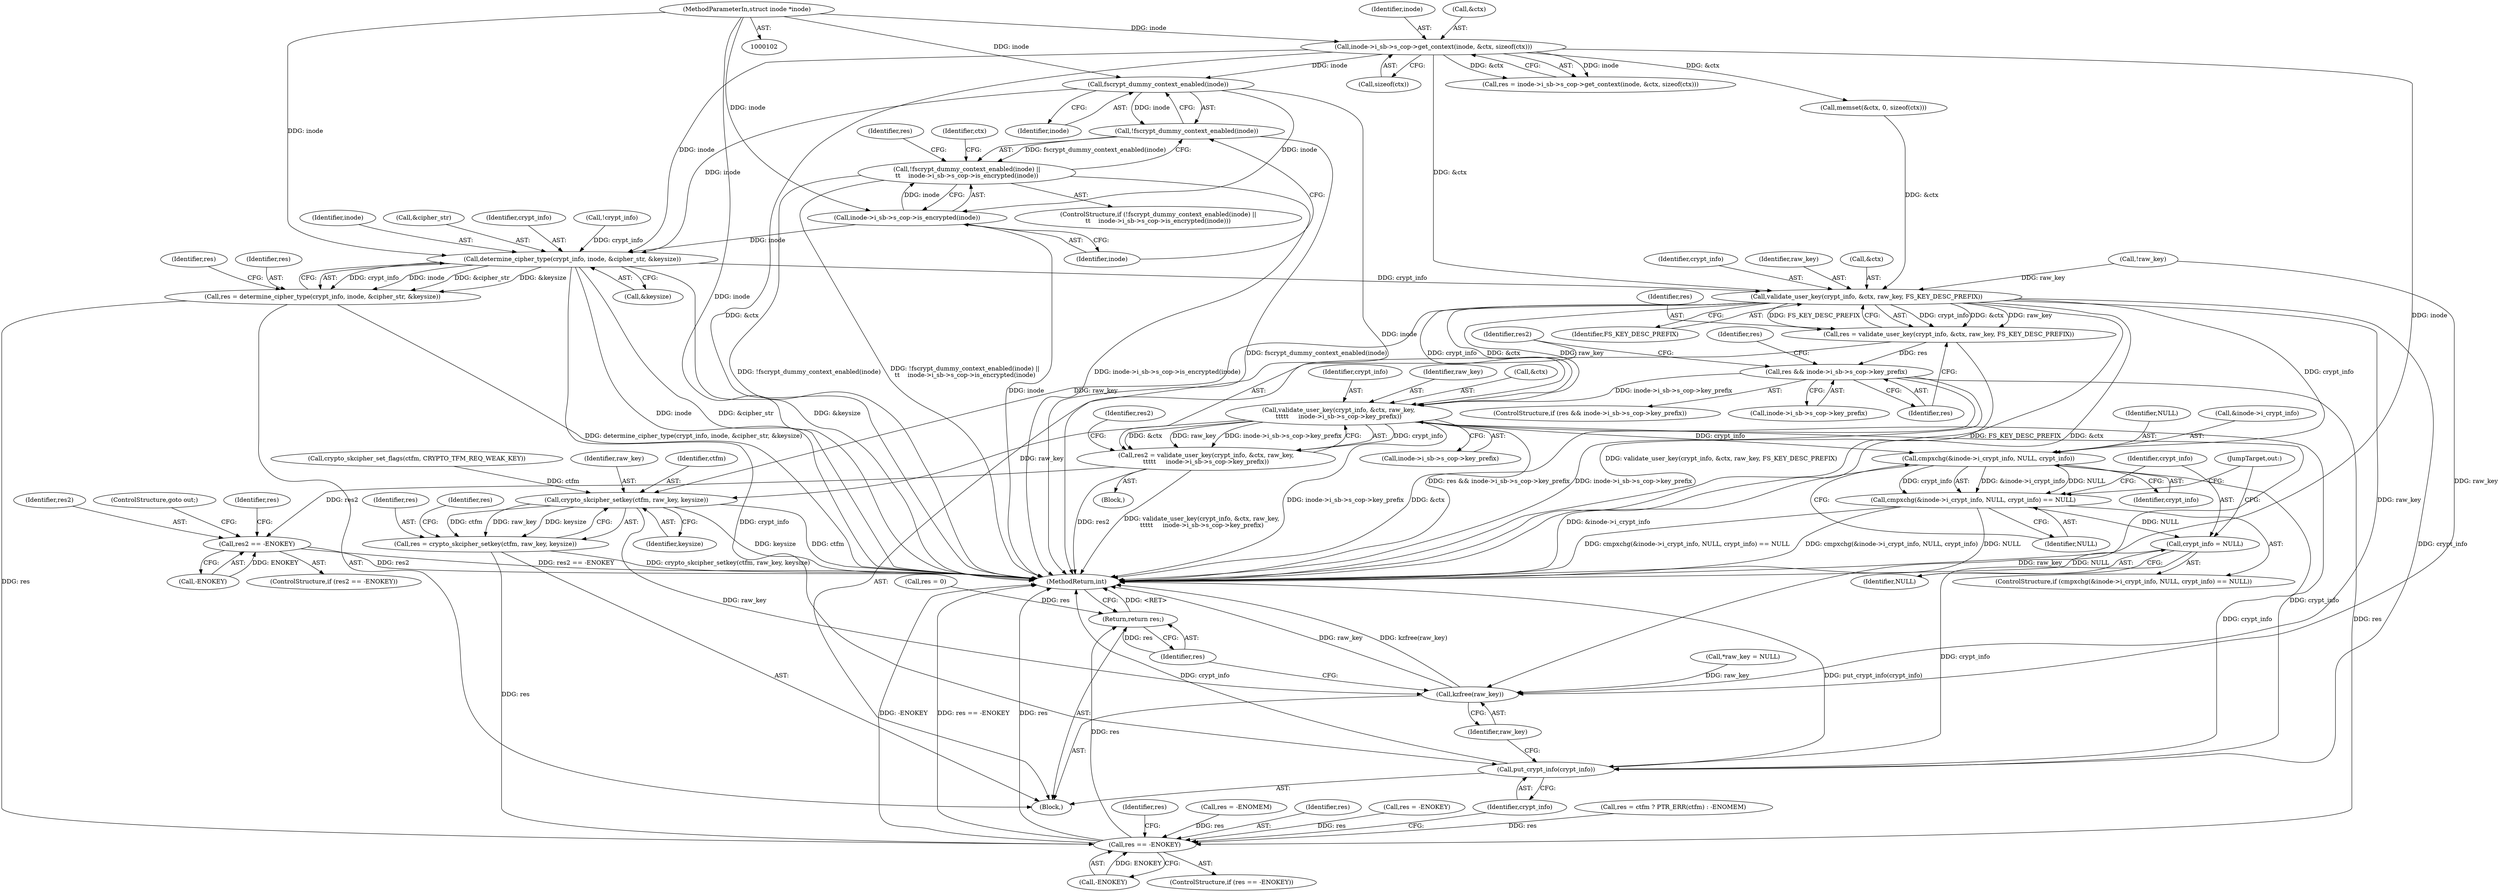 digraph "0_linux_1b53cf9815bb4744958d41f3795d5d5a1d365e2d_1@API" {
"1000163" [label="(Call,fscrypt_dummy_context_enabled(inode))"];
"1000149" [label="(Call,inode->i_sb->s_cop->get_context(inode, &ctx, sizeof(ctx)))"];
"1000103" [label="(MethodParameterIn,struct inode *inode)"];
"1000162" [label="(Call,!fscrypt_dummy_context_enabled(inode))"];
"1000161" [label="(Call,!fscrypt_dummy_context_enabled(inode) ||\n\t\t    inode->i_sb->s_cop->is_encrypted(inode))"];
"1000165" [label="(Call,inode->i_sb->s_cop->is_encrypted(inode))"];
"1000274" [label="(Call,determine_cipher_type(crypt_info, inode, &cipher_str, &keysize))"];
"1000272" [label="(Call,res = determine_cipher_type(crypt_info, inode, &cipher_str, &keysize))"];
"1000406" [label="(Call,res == -ENOKEY)"];
"1000417" [label="(Return,return res;)"];
"1000299" [label="(Call,validate_user_key(crypt_info, &ctx, raw_key, FS_KEY_DESC_PREFIX))"];
"1000297" [label="(Call,res = validate_user_key(crypt_info, &ctx, raw_key, FS_KEY_DESC_PREFIX))"];
"1000306" [label="(Call,res && inode->i_sb->s_cop->key_prefix)"];
"1000319" [label="(Call,validate_user_key(crypt_info, &ctx, raw_key,\n\t\t\t\t\t     inode->i_sb->s_cop->key_prefix))"];
"1000317" [label="(Call,res2 = validate_user_key(crypt_info, &ctx, raw_key,\n\t\t\t\t\t     inode->i_sb->s_cop->key_prefix))"];
"1000335" [label="(Call,res2 == -ENOKEY)"];
"1000384" [label="(Call,crypto_skcipher_setkey(ctfm, raw_key, keysize))"];
"1000382" [label="(Call,res = crypto_skcipher_setkey(ctfm, raw_key, keysize))"];
"1000415" [label="(Call,kzfree(raw_key))"];
"1000393" [label="(Call,cmpxchg(&inode->i_crypt_info, NULL, crypt_info))"];
"1000392" [label="(Call,cmpxchg(&inode->i_crypt_info, NULL, crypt_info) == NULL)"];
"1000401" [label="(Call,crypt_info = NULL)"];
"1000413" [label="(Call,put_crypt_info(crypt_info))"];
"1000404" [label="(JumpTarget,out:)"];
"1000334" [label="(ControlStructure,if (res2 == -ENOKEY))"];
"1000272" [label="(Call,res = determine_cipher_type(crypt_info, inode, &cipher_str, &keysize))"];
"1000282" [label="(Identifier,res)"];
"1000153" [label="(Call,sizeof(ctx))"];
"1000103" [label="(MethodParameterIn,struct inode *inode)"];
"1000386" [label="(Identifier,raw_key)"];
"1000300" [label="(Identifier,crypt_info)"];
"1000150" [label="(Identifier,inode)"];
"1000411" [label="(Identifier,res)"];
"1000317" [label="(Call,res2 = validate_user_key(crypt_info, &ctx, raw_key,\n\t\t\t\t\t     inode->i_sb->s_cop->key_prefix))"];
"1000111" [label="(Call,*raw_key = NULL)"];
"1000169" [label="(Call,memset(&ctx, 0, sizeof(ctx)))"];
"1000297" [label="(Call,res = validate_user_key(crypt_info, &ctx, raw_key, FS_KEY_DESC_PREFIX))"];
"1000394" [label="(Call,&inode->i_crypt_info)"];
"1000413" [label="(Call,put_crypt_info(crypt_info))"];
"1000340" [label="(Identifier,res)"];
"1000276" [label="(Identifier,inode)"];
"1000104" [label="(Block,)"];
"1000318" [label="(Identifier,res2)"];
"1000393" [label="(Call,cmpxchg(&inode->i_crypt_info, NULL, crypt_info))"];
"1000392" [label="(Call,cmpxchg(&inode->i_crypt_info, NULL, crypt_info) == NULL)"];
"1000277" [label="(Call,&cipher_str)"];
"1000166" [label="(Identifier,inode)"];
"1000335" [label="(Call,res2 == -ENOKEY)"];
"1000385" [label="(Identifier,ctfm)"];
"1000400" [label="(Identifier,NULL)"];
"1000320" [label="(Identifier,crypt_info)"];
"1000391" [label="(ControlStructure,if (cmpxchg(&inode->i_crypt_info, NULL, crypt_info) == NULL))"];
"1000162" [label="(Call,!fscrypt_dummy_context_enabled(inode))"];
"1000417" [label="(Return,return res;)"];
"1000408" [label="(Call,-ENOKEY)"];
"1000163" [label="(Call,fscrypt_dummy_context_enabled(inode))"];
"1000405" [label="(ControlStructure,if (res == -ENOKEY))"];
"1000346" [label="(Identifier,res)"];
"1000284" [label="(Call,res = -ENOMEM)"];
"1000147" [label="(Call,res = inode->i_sb->s_cop->get_context(inode, &ctx, sizeof(ctx)))"];
"1000275" [label="(Identifier,crypt_info)"];
"1000415" [label="(Call,kzfree(raw_key))"];
"1000274" [label="(Call,determine_cipher_type(crypt_info, inode, &cipher_str, &keysize))"];
"1000298" [label="(Identifier,res)"];
"1000305" [label="(ControlStructure,if (res && inode->i_sb->s_cop->key_prefix))"];
"1000324" [label="(Call,inode->i_sb->s_cop->key_prefix)"];
"1000303" [label="(Identifier,raw_key)"];
"1000171" [label="(Identifier,ctx)"];
"1000279" [label="(Call,&keysize)"];
"1000416" [label="(Identifier,raw_key)"];
"1000337" [label="(Call,-ENOKEY)"];
"1000336" [label="(Identifier,res2)"];
"1000323" [label="(Identifier,raw_key)"];
"1000315" [label="(Block,)"];
"1000387" [label="(Identifier,keysize)"];
"1000308" [label="(Call,inode->i_sb->s_cop->key_prefix)"];
"1000151" [label="(Call,&ctx)"];
"1000164" [label="(Identifier,inode)"];
"1000383" [label="(Identifier,res)"];
"1000165" [label="(Call,inode->i_sb->s_cop->is_encrypted(inode))"];
"1000382" [label="(Call,res = crypto_skcipher_setkey(ctfm, raw_key, keysize))"];
"1000149" [label="(Call,inode->i_sb->s_cop->get_context(inode, &ctx, sizeof(ctx)))"];
"1000407" [label="(Identifier,res)"];
"1000339" [label="(Call,res = -ENOKEY)"];
"1000414" [label="(Identifier,crypt_info)"];
"1000304" [label="(Identifier,FS_KEY_DESC_PREFIX)"];
"1000307" [label="(Identifier,res)"];
"1000403" [label="(Identifier,NULL)"];
"1000299" [label="(Call,validate_user_key(crypt_info, &ctx, raw_key, FS_KEY_DESC_PREFIX))"];
"1000399" [label="(Identifier,crypt_info)"];
"1000384" [label="(Call,crypto_skcipher_setkey(ctfm, raw_key, keysize))"];
"1000321" [label="(Call,&ctx)"];
"1000294" [label="(Call,!raw_key)"];
"1000168" [label="(Identifier,res)"];
"1000273" [label="(Identifier,res)"];
"1000319" [label="(Call,validate_user_key(crypt_info, &ctx, raw_key,\n\t\t\t\t\t     inode->i_sb->s_cop->key_prefix))"];
"1000161" [label="(Call,!fscrypt_dummy_context_enabled(inode) ||\n\t\t    inode->i_sb->s_cop->is_encrypted(inode))"];
"1000332" [label="(Identifier,res2)"];
"1000301" [label="(Call,&ctx)"];
"1000160" [label="(ControlStructure,if (!fscrypt_dummy_context_enabled(inode) ||\n\t\t    inode->i_sb->s_cop->is_encrypted(inode)))"];
"1000406" [label="(Call,res == -ENOKEY)"];
"1000230" [label="(Call,!crypt_info)"];
"1000401" [label="(Call,crypt_info = NULL)"];
"1000398" [label="(Identifier,NULL)"];
"1000306" [label="(Call,res && inode->i_sb->s_cop->key_prefix)"];
"1000419" [label="(MethodReturn,int)"];
"1000410" [label="(Call,res = 0)"];
"1000389" [label="(Identifier,res)"];
"1000343" [label="(ControlStructure,goto out;)"];
"1000402" [label="(Identifier,crypt_info)"];
"1000379" [label="(Call,crypto_skcipher_set_flags(ctfm, CRYPTO_TFM_REQ_WEAK_KEY))"];
"1000418" [label="(Identifier,res)"];
"1000362" [label="(Call,res = ctfm ? PTR_ERR(ctfm) : -ENOMEM)"];
"1000163" -> "1000162"  [label="AST: "];
"1000163" -> "1000164"  [label="CFG: "];
"1000164" -> "1000163"  [label="AST: "];
"1000162" -> "1000163"  [label="CFG: "];
"1000163" -> "1000419"  [label="DDG: inode"];
"1000163" -> "1000162"  [label="DDG: inode"];
"1000149" -> "1000163"  [label="DDG: inode"];
"1000103" -> "1000163"  [label="DDG: inode"];
"1000163" -> "1000165"  [label="DDG: inode"];
"1000163" -> "1000274"  [label="DDG: inode"];
"1000149" -> "1000147"  [label="AST: "];
"1000149" -> "1000153"  [label="CFG: "];
"1000150" -> "1000149"  [label="AST: "];
"1000151" -> "1000149"  [label="AST: "];
"1000153" -> "1000149"  [label="AST: "];
"1000147" -> "1000149"  [label="CFG: "];
"1000149" -> "1000419"  [label="DDG: &ctx"];
"1000149" -> "1000419"  [label="DDG: inode"];
"1000149" -> "1000147"  [label="DDG: inode"];
"1000149" -> "1000147"  [label="DDG: &ctx"];
"1000103" -> "1000149"  [label="DDG: inode"];
"1000149" -> "1000169"  [label="DDG: &ctx"];
"1000149" -> "1000274"  [label="DDG: inode"];
"1000149" -> "1000299"  [label="DDG: &ctx"];
"1000103" -> "1000102"  [label="AST: "];
"1000103" -> "1000419"  [label="DDG: inode"];
"1000103" -> "1000165"  [label="DDG: inode"];
"1000103" -> "1000274"  [label="DDG: inode"];
"1000162" -> "1000161"  [label="AST: "];
"1000166" -> "1000162"  [label="CFG: "];
"1000161" -> "1000162"  [label="CFG: "];
"1000162" -> "1000419"  [label="DDG: fscrypt_dummy_context_enabled(inode)"];
"1000162" -> "1000161"  [label="DDG: fscrypt_dummy_context_enabled(inode)"];
"1000161" -> "1000160"  [label="AST: "];
"1000161" -> "1000165"  [label="CFG: "];
"1000165" -> "1000161"  [label="AST: "];
"1000168" -> "1000161"  [label="CFG: "];
"1000171" -> "1000161"  [label="CFG: "];
"1000161" -> "1000419"  [label="DDG: !fscrypt_dummy_context_enabled(inode)"];
"1000161" -> "1000419"  [label="DDG: !fscrypt_dummy_context_enabled(inode) ||\n\t\t    inode->i_sb->s_cop->is_encrypted(inode)"];
"1000161" -> "1000419"  [label="DDG: inode->i_sb->s_cop->is_encrypted(inode)"];
"1000165" -> "1000161"  [label="DDG: inode"];
"1000165" -> "1000166"  [label="CFG: "];
"1000166" -> "1000165"  [label="AST: "];
"1000165" -> "1000419"  [label="DDG: inode"];
"1000165" -> "1000274"  [label="DDG: inode"];
"1000274" -> "1000272"  [label="AST: "];
"1000274" -> "1000279"  [label="CFG: "];
"1000275" -> "1000274"  [label="AST: "];
"1000276" -> "1000274"  [label="AST: "];
"1000277" -> "1000274"  [label="AST: "];
"1000279" -> "1000274"  [label="AST: "];
"1000272" -> "1000274"  [label="CFG: "];
"1000274" -> "1000419"  [label="DDG: inode"];
"1000274" -> "1000419"  [label="DDG: &cipher_str"];
"1000274" -> "1000419"  [label="DDG: &keysize"];
"1000274" -> "1000272"  [label="DDG: crypt_info"];
"1000274" -> "1000272"  [label="DDG: inode"];
"1000274" -> "1000272"  [label="DDG: &cipher_str"];
"1000274" -> "1000272"  [label="DDG: &keysize"];
"1000230" -> "1000274"  [label="DDG: crypt_info"];
"1000274" -> "1000299"  [label="DDG: crypt_info"];
"1000274" -> "1000413"  [label="DDG: crypt_info"];
"1000272" -> "1000104"  [label="AST: "];
"1000273" -> "1000272"  [label="AST: "];
"1000282" -> "1000272"  [label="CFG: "];
"1000272" -> "1000419"  [label="DDG: determine_cipher_type(crypt_info, inode, &cipher_str, &keysize)"];
"1000272" -> "1000406"  [label="DDG: res"];
"1000406" -> "1000405"  [label="AST: "];
"1000406" -> "1000408"  [label="CFG: "];
"1000407" -> "1000406"  [label="AST: "];
"1000408" -> "1000406"  [label="AST: "];
"1000411" -> "1000406"  [label="CFG: "];
"1000414" -> "1000406"  [label="CFG: "];
"1000406" -> "1000419"  [label="DDG: res"];
"1000406" -> "1000419"  [label="DDG: -ENOKEY"];
"1000406" -> "1000419"  [label="DDG: res == -ENOKEY"];
"1000306" -> "1000406"  [label="DDG: res"];
"1000339" -> "1000406"  [label="DDG: res"];
"1000362" -> "1000406"  [label="DDG: res"];
"1000382" -> "1000406"  [label="DDG: res"];
"1000284" -> "1000406"  [label="DDG: res"];
"1000408" -> "1000406"  [label="DDG: ENOKEY"];
"1000406" -> "1000417"  [label="DDG: res"];
"1000417" -> "1000104"  [label="AST: "];
"1000417" -> "1000418"  [label="CFG: "];
"1000418" -> "1000417"  [label="AST: "];
"1000419" -> "1000417"  [label="CFG: "];
"1000417" -> "1000419"  [label="DDG: <RET>"];
"1000418" -> "1000417"  [label="DDG: res"];
"1000410" -> "1000417"  [label="DDG: res"];
"1000299" -> "1000297"  [label="AST: "];
"1000299" -> "1000304"  [label="CFG: "];
"1000300" -> "1000299"  [label="AST: "];
"1000301" -> "1000299"  [label="AST: "];
"1000303" -> "1000299"  [label="AST: "];
"1000304" -> "1000299"  [label="AST: "];
"1000297" -> "1000299"  [label="CFG: "];
"1000299" -> "1000419"  [label="DDG: FS_KEY_DESC_PREFIX"];
"1000299" -> "1000419"  [label="DDG: &ctx"];
"1000299" -> "1000297"  [label="DDG: crypt_info"];
"1000299" -> "1000297"  [label="DDG: &ctx"];
"1000299" -> "1000297"  [label="DDG: raw_key"];
"1000299" -> "1000297"  [label="DDG: FS_KEY_DESC_PREFIX"];
"1000169" -> "1000299"  [label="DDG: &ctx"];
"1000294" -> "1000299"  [label="DDG: raw_key"];
"1000299" -> "1000319"  [label="DDG: crypt_info"];
"1000299" -> "1000319"  [label="DDG: &ctx"];
"1000299" -> "1000319"  [label="DDG: raw_key"];
"1000299" -> "1000384"  [label="DDG: raw_key"];
"1000299" -> "1000393"  [label="DDG: crypt_info"];
"1000299" -> "1000413"  [label="DDG: crypt_info"];
"1000299" -> "1000415"  [label="DDG: raw_key"];
"1000297" -> "1000104"  [label="AST: "];
"1000298" -> "1000297"  [label="AST: "];
"1000307" -> "1000297"  [label="CFG: "];
"1000297" -> "1000419"  [label="DDG: validate_user_key(crypt_info, &ctx, raw_key, FS_KEY_DESC_PREFIX)"];
"1000297" -> "1000306"  [label="DDG: res"];
"1000306" -> "1000305"  [label="AST: "];
"1000306" -> "1000307"  [label="CFG: "];
"1000306" -> "1000308"  [label="CFG: "];
"1000307" -> "1000306"  [label="AST: "];
"1000308" -> "1000306"  [label="AST: "];
"1000318" -> "1000306"  [label="CFG: "];
"1000346" -> "1000306"  [label="CFG: "];
"1000306" -> "1000419"  [label="DDG: res && inode->i_sb->s_cop->key_prefix"];
"1000306" -> "1000419"  [label="DDG: inode->i_sb->s_cop->key_prefix"];
"1000306" -> "1000319"  [label="DDG: inode->i_sb->s_cop->key_prefix"];
"1000319" -> "1000317"  [label="AST: "];
"1000319" -> "1000324"  [label="CFG: "];
"1000320" -> "1000319"  [label="AST: "];
"1000321" -> "1000319"  [label="AST: "];
"1000323" -> "1000319"  [label="AST: "];
"1000324" -> "1000319"  [label="AST: "];
"1000317" -> "1000319"  [label="CFG: "];
"1000319" -> "1000419"  [label="DDG: inode->i_sb->s_cop->key_prefix"];
"1000319" -> "1000419"  [label="DDG: &ctx"];
"1000319" -> "1000317"  [label="DDG: crypt_info"];
"1000319" -> "1000317"  [label="DDG: &ctx"];
"1000319" -> "1000317"  [label="DDG: raw_key"];
"1000319" -> "1000317"  [label="DDG: inode->i_sb->s_cop->key_prefix"];
"1000319" -> "1000384"  [label="DDG: raw_key"];
"1000319" -> "1000393"  [label="DDG: crypt_info"];
"1000319" -> "1000413"  [label="DDG: crypt_info"];
"1000319" -> "1000415"  [label="DDG: raw_key"];
"1000317" -> "1000315"  [label="AST: "];
"1000318" -> "1000317"  [label="AST: "];
"1000332" -> "1000317"  [label="CFG: "];
"1000317" -> "1000419"  [label="DDG: res2"];
"1000317" -> "1000419"  [label="DDG: validate_user_key(crypt_info, &ctx, raw_key,\n\t\t\t\t\t     inode->i_sb->s_cop->key_prefix)"];
"1000317" -> "1000335"  [label="DDG: res2"];
"1000335" -> "1000334"  [label="AST: "];
"1000335" -> "1000337"  [label="CFG: "];
"1000336" -> "1000335"  [label="AST: "];
"1000337" -> "1000335"  [label="AST: "];
"1000340" -> "1000335"  [label="CFG: "];
"1000343" -> "1000335"  [label="CFG: "];
"1000335" -> "1000419"  [label="DDG: res2"];
"1000335" -> "1000419"  [label="DDG: res2 == -ENOKEY"];
"1000337" -> "1000335"  [label="DDG: ENOKEY"];
"1000384" -> "1000382"  [label="AST: "];
"1000384" -> "1000387"  [label="CFG: "];
"1000385" -> "1000384"  [label="AST: "];
"1000386" -> "1000384"  [label="AST: "];
"1000387" -> "1000384"  [label="AST: "];
"1000382" -> "1000384"  [label="CFG: "];
"1000384" -> "1000419"  [label="DDG: keysize"];
"1000384" -> "1000419"  [label="DDG: ctfm"];
"1000384" -> "1000382"  [label="DDG: ctfm"];
"1000384" -> "1000382"  [label="DDG: raw_key"];
"1000384" -> "1000382"  [label="DDG: keysize"];
"1000379" -> "1000384"  [label="DDG: ctfm"];
"1000384" -> "1000415"  [label="DDG: raw_key"];
"1000382" -> "1000104"  [label="AST: "];
"1000383" -> "1000382"  [label="AST: "];
"1000389" -> "1000382"  [label="CFG: "];
"1000382" -> "1000419"  [label="DDG: crypto_skcipher_setkey(ctfm, raw_key, keysize)"];
"1000415" -> "1000104"  [label="AST: "];
"1000415" -> "1000416"  [label="CFG: "];
"1000416" -> "1000415"  [label="AST: "];
"1000418" -> "1000415"  [label="CFG: "];
"1000415" -> "1000419"  [label="DDG: raw_key"];
"1000415" -> "1000419"  [label="DDG: kzfree(raw_key)"];
"1000111" -> "1000415"  [label="DDG: raw_key"];
"1000294" -> "1000415"  [label="DDG: raw_key"];
"1000393" -> "1000392"  [label="AST: "];
"1000393" -> "1000399"  [label="CFG: "];
"1000394" -> "1000393"  [label="AST: "];
"1000398" -> "1000393"  [label="AST: "];
"1000399" -> "1000393"  [label="AST: "];
"1000400" -> "1000393"  [label="CFG: "];
"1000393" -> "1000419"  [label="DDG: &inode->i_crypt_info"];
"1000393" -> "1000392"  [label="DDG: &inode->i_crypt_info"];
"1000393" -> "1000392"  [label="DDG: NULL"];
"1000393" -> "1000392"  [label="DDG: crypt_info"];
"1000393" -> "1000413"  [label="DDG: crypt_info"];
"1000392" -> "1000391"  [label="AST: "];
"1000392" -> "1000400"  [label="CFG: "];
"1000400" -> "1000392"  [label="AST: "];
"1000402" -> "1000392"  [label="CFG: "];
"1000404" -> "1000392"  [label="CFG: "];
"1000392" -> "1000419"  [label="DDG: cmpxchg(&inode->i_crypt_info, NULL, crypt_info) == NULL"];
"1000392" -> "1000419"  [label="DDG: cmpxchg(&inode->i_crypt_info, NULL, crypt_info)"];
"1000392" -> "1000419"  [label="DDG: NULL"];
"1000392" -> "1000401"  [label="DDG: NULL"];
"1000401" -> "1000391"  [label="AST: "];
"1000401" -> "1000403"  [label="CFG: "];
"1000402" -> "1000401"  [label="AST: "];
"1000403" -> "1000401"  [label="AST: "];
"1000404" -> "1000401"  [label="CFG: "];
"1000401" -> "1000419"  [label="DDG: NULL"];
"1000401" -> "1000413"  [label="DDG: crypt_info"];
"1000413" -> "1000104"  [label="AST: "];
"1000413" -> "1000414"  [label="CFG: "];
"1000414" -> "1000413"  [label="AST: "];
"1000416" -> "1000413"  [label="CFG: "];
"1000413" -> "1000419"  [label="DDG: crypt_info"];
"1000413" -> "1000419"  [label="DDG: put_crypt_info(crypt_info)"];
}
